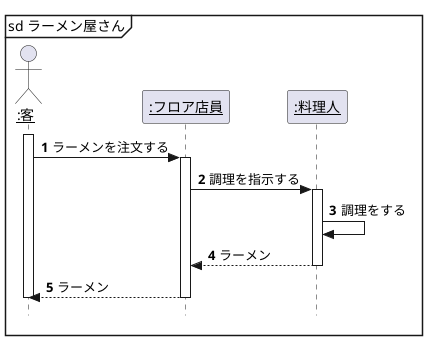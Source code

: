 @startuml  ラーメン屋さんでの注文
hide footbox
autonumber 
skinparam style strictuml

actor "<u>:客</u>" as customer
participant "<u>:フロア店員</u>" as clerk
participant "<u>:料理人</u>" as cook


mainframe sd ラーメン屋さん

activate customer
    customer -> clerk : ラーメンを注文する
    activate clerk
        clerk -> cook : 調理を指示する
        activate cook
            cook -> cook : 調理をする
            clerk <-- cook : ラーメン
        deactivate cook 
        customer <-- clerk : ラーメン       
    deactivate clerk
deactivate customer

@enduml